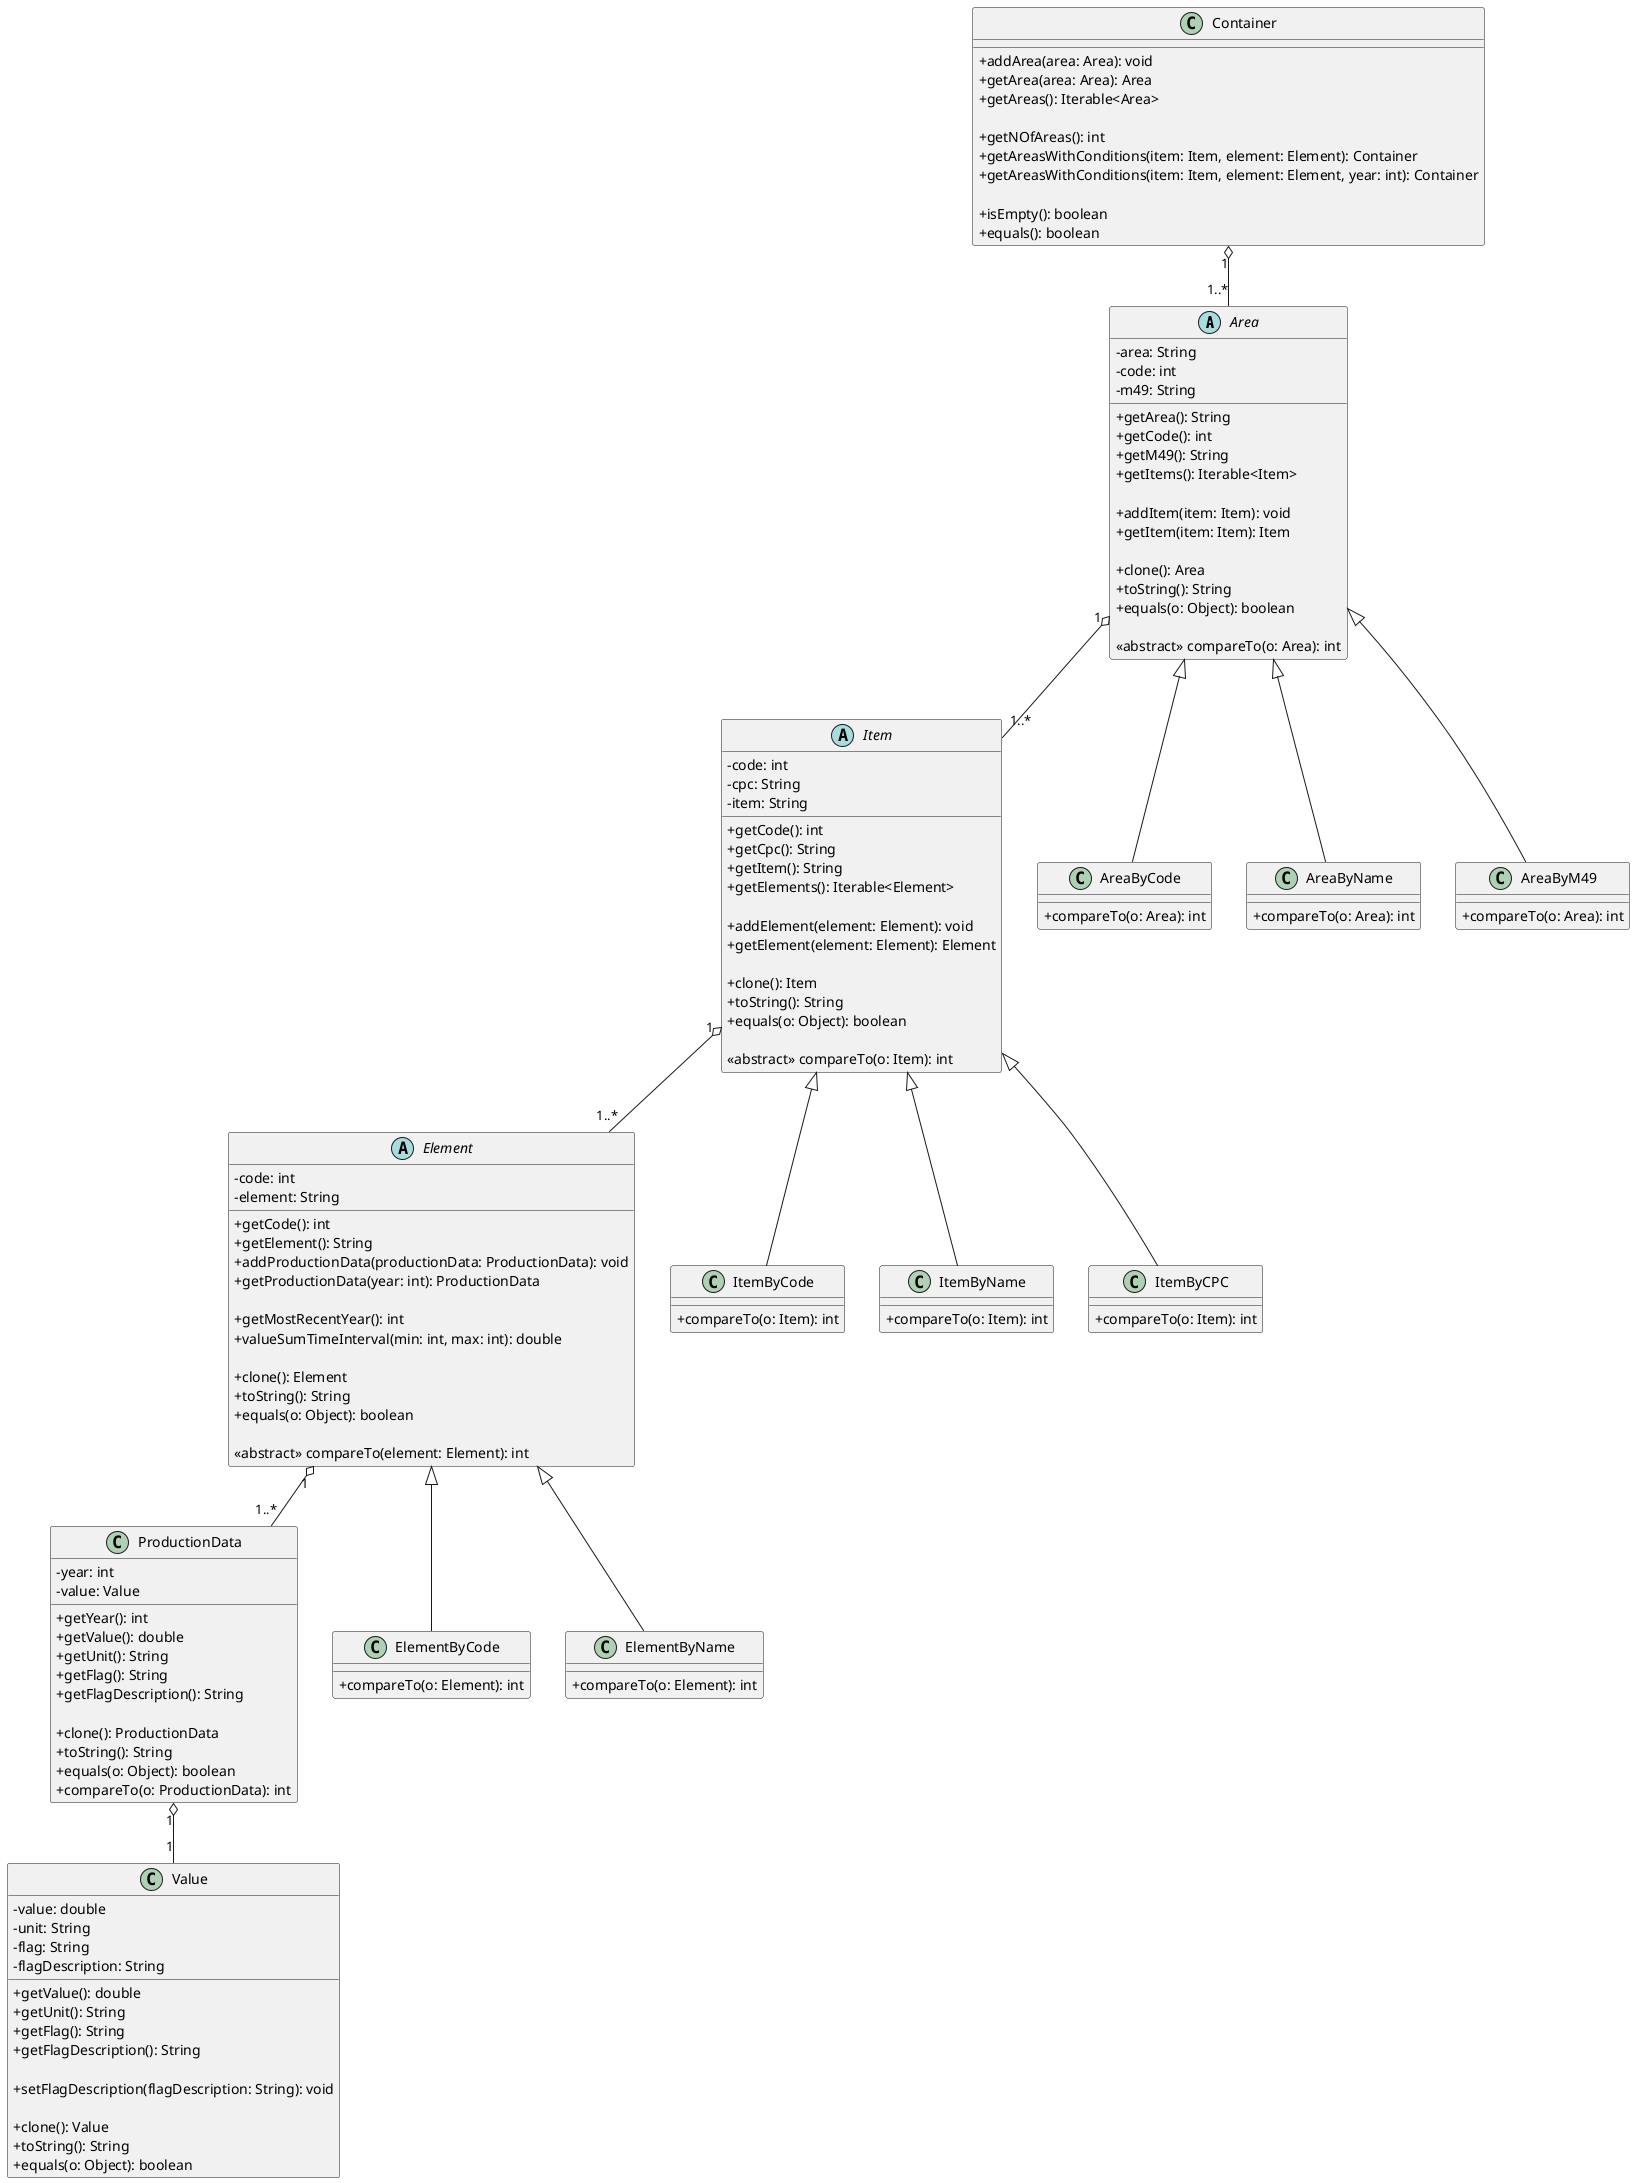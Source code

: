 @startuml CD
skinparam classAttributeIconSize 0

abstract Area {
  - area: String
  - code: int
  - m49: String

  + getArea(): String
  + getCode(): int
  + getM49(): String
  + getItems(): Iterable<Item>

  + addItem(item: Item): void
  + getItem(item: Item): Item

  + clone(): Area
  + toString(): String
  + equals(o: Object): boolean

  <<abstract>> compareTo(o: Area): int
}

abstract Item {
  - code: int
  - cpc: String
  - item: String

  + getCode(): int
  + getCpc(): String
  + getItem(): String
  + getElements(): Iterable<Element>

  + addElement(element: Element): void
  + getElement(element: Element): Element

  + clone(): Item
  + toString(): String
  + equals(o: Object): boolean

  <<abstract>> compareTo(o: Item): int
}

abstract Element {
  - code: int
  - element: String

  + getCode(): int
  + getElement(): String
  + addProductionData(productionData: ProductionData): void
  + getProductionData(year: int): ProductionData

  + getMostRecentYear(): int
  + valueSumTimeInterval(min: int, max: int): double

  + clone(): Element
  + toString(): String
  + equals(o: Object): boolean

  <<abstract>> compareTo(element: Element): int
}

class ProductionData {
  - year: int
  - value: Value

  + getYear(): int
  + getValue(): double
  + getUnit(): String
  + getFlag(): String
  + getFlagDescription(): String

  + clone(): ProductionData
  + toString(): String
  + equals(o: Object): boolean
  + compareTo(o: ProductionData): int
}

class Value {
  - value: double
  - unit: String
  - flag: String
  - flagDescription: String

  + getValue(): double
  + getUnit(): String
  + getFlag(): String
  + getFlagDescription(): String

  + setFlagDescription(flagDescription: String): void

  + clone(): Value
  + toString(): String
  + equals(o: Object): boolean
}

class Container {
  + addArea(area: Area): void
  + getArea(area: Area): Area
  + getAreas(): Iterable<Area>

  + getNOfAreas(): int
  + getAreasWithConditions(item: Item, element: Element): Container
  + getAreasWithConditions(item: Item, element: Element, year: int): Container

  + isEmpty(): boolean
  + equals(): boolean
}

Container "1" o-- "1..*" Area
Area "1" o-- "1..*" Item
Item "1" o-- "1..*" Element
Element "1" o-- "1..*" ProductionData
ProductionData "1" o-- "1" Value

class AreaByCode {
  + compareTo(o: Area): int

}
class AreaByName {
  + compareTo(o: Area): int
}
class AreaByM49 {
  + compareTo(o: Area): int
}

class ItemByCode {
  + compareTo(o: Item): int
}
class ItemByName {
  + compareTo(o: Item): int
}
class ItemByCPC {
  + compareTo(o: Item): int
}

class ElementByCode {
  + compareTo(o: Element): int
}
class ElementByName {
  + compareTo(o: Element): int
}

Area <|-- AreaByCode
Area <|-- AreaByName
Area <|-- AreaByM49

Item <|-- ItemByCode
Item <|-- ItemByName
Item <|-- ItemByCPC

Element <|-- ElementByCode
Element <|-- ElementByName

@enduml
